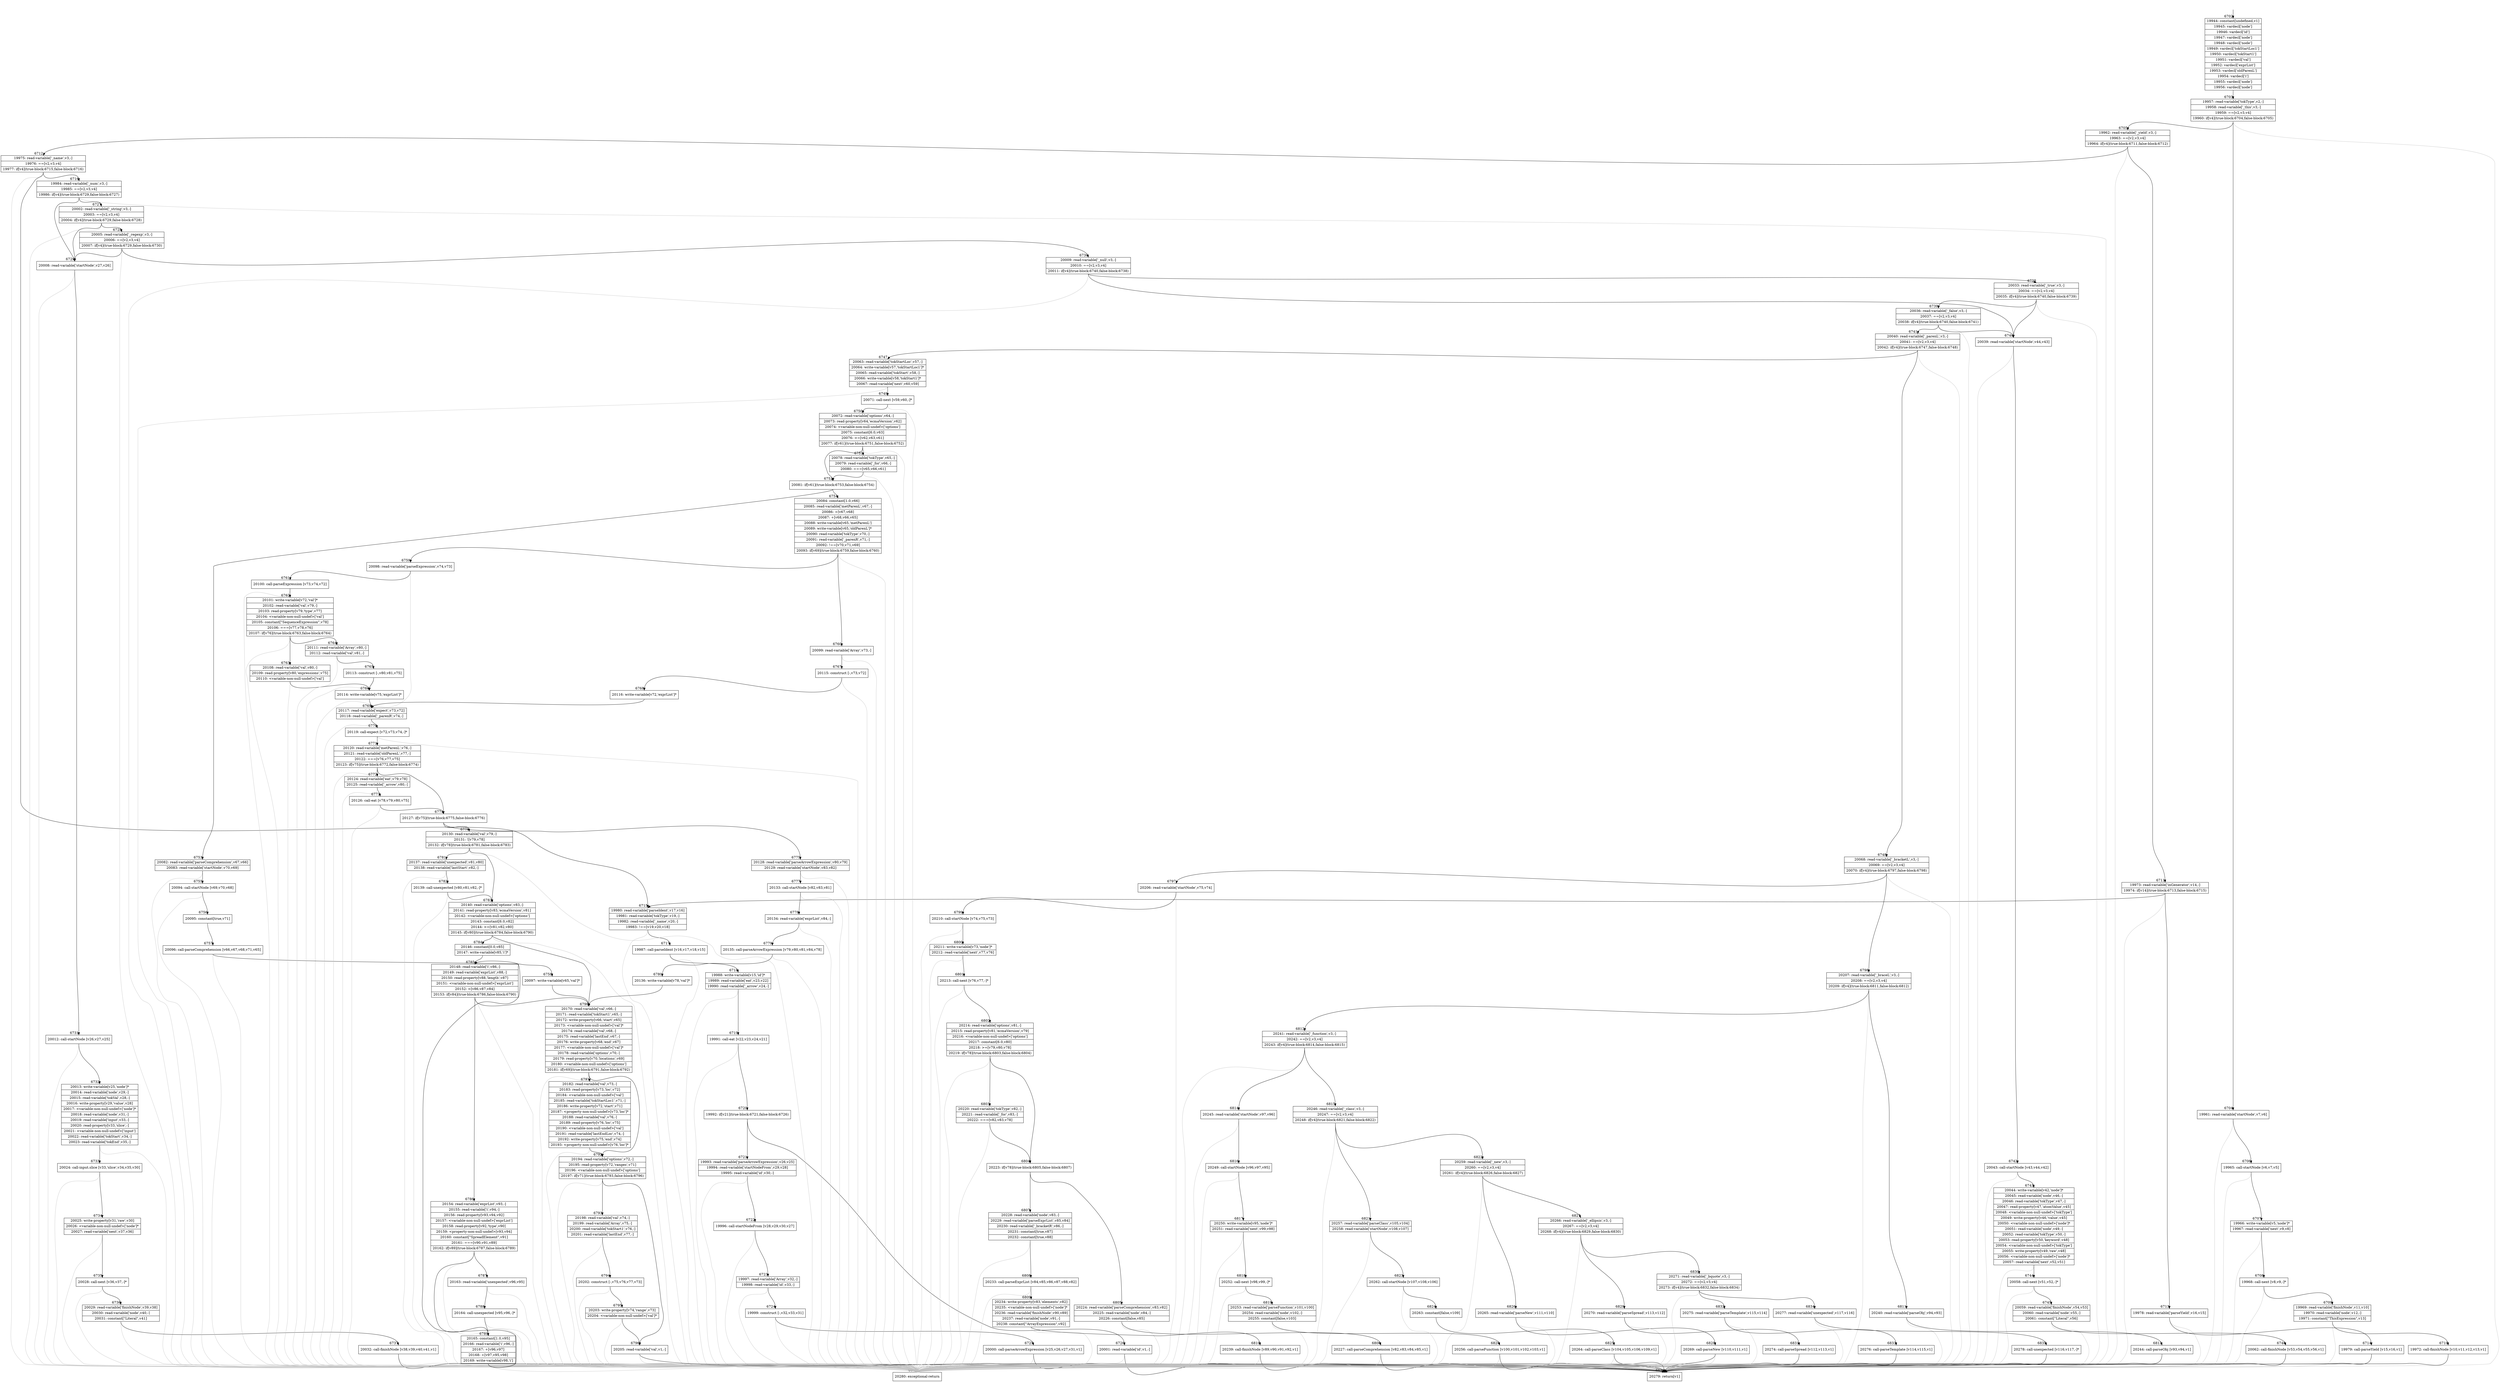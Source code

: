 digraph {
rankdir="TD"
BB_entry378[shape=none,label=""];
BB_entry378 -> BB6702 [tailport=s, headport=n, headlabel="    6702"]
BB6702 [shape=record label="{19944: constant[undefined,v1]|19945: vardecl['node']|19946: vardecl['id']|19947: vardecl['node']|19948: vardecl['node']|19949: vardecl['tokStartLoc1']|19950: vardecl['tokStart1']|19951: vardecl['val']|19952: vardecl['exprList']|19953: vardecl['oldParenL']|19954: vardecl['i']|19955: vardecl['node']|19956: vardecl['node']}" ] 
BB6702 -> BB6703 [tailport=s, headport=n, headlabel="      6703"]
BB6703 [shape=record label="{19957: read-variable['tokType',v2,-]|19958: read-variable['_this',v3,-]|19959: ==[v2,v3,v4]|19960: if[v4](true-block:6704,false-block:6705)}" ] 
BB6703 -> BB6704 [tailport=s, headport=n, headlabel="      6704"]
BB6703 -> BB6705 [tailport=s, headport=n, headlabel="      6705"]
BB6703 -> BB6837 [tailport=s, headport=n, color=gray, headlabel="      6837"]
BB6704 [shape=record label="{19961: read-variable['startNode',v7,v6]}" ] 
BB6704 -> BB6706 [tailport=s, headport=n, headlabel="      6706"]
BB6704 -> BB6837 [tailport=s, headport=n, color=gray]
BB6705 [shape=record label="{19962: read-variable['_yield',v3,-]|19963: ==[v2,v3,v4]|19964: if[v4](true-block:6711,false-block:6712)}" ] 
BB6705 -> BB6711 [tailport=s, headport=n, headlabel="      6711"]
BB6705 -> BB6712 [tailport=s, headport=n, headlabel="      6712"]
BB6705 -> BB6837 [tailport=s, headport=n, color=gray]
BB6706 [shape=record label="{19965: call-startNode [v6,v7,v5]}" ] 
BB6706 -> BB6707 [tailport=s, headport=n, headlabel="      6707"]
BB6706 -> BB6837 [tailport=s, headport=n, color=gray]
BB6707 [shape=record label="{19966: write-variable[v5,'node']*|19967: read-variable['next',v9,v8]}" ] 
BB6707 -> BB6708 [tailport=s, headport=n, headlabel="      6708"]
BB6707 -> BB6837 [tailport=s, headport=n, color=gray]
BB6708 [shape=record label="{19968: call-next [v8,v9,-]*}" ] 
BB6708 -> BB6709 [tailport=s, headport=n, headlabel="      6709"]
BB6708 -> BB6837 [tailport=s, headport=n, color=gray]
BB6709 [shape=record label="{19969: read-variable['finishNode',v11,v10]|19970: read-variable['node',v12,-]|19971: constant[\"ThisExpression\",v13]}" ] 
BB6709 -> BB6710 [tailport=s, headport=n, headlabel="      6710"]
BB6709 -> BB6837 [tailport=s, headport=n, color=gray]
BB6710 [shape=record label="{19972: call-finishNode [v10,v11,v12,v13,v1]}" ] 
BB6710 -> BB6836 [tailport=s, headport=n, headlabel="      6836"]
BB6710 -> BB6837 [tailport=s, headport=n, color=gray]
BB6711 [shape=record label="{19973: read-variable['inGenerator',v14,-]|19974: if[v14](true-block:6713,false-block:6715)}" ] 
BB6711 -> BB6713 [tailport=s, headport=n, headlabel="      6713"]
BB6711 -> BB6715 [tailport=s, headport=n, headlabel="      6715"]
BB6711 -> BB6837 [tailport=s, headport=n, color=gray]
BB6712 [shape=record label="{19975: read-variable['_name',v3,-]|19976: ==[v2,v3,v4]|19977: if[v4](true-block:6715,false-block:6716)}" ] 
BB6712 -> BB6715 [tailport=s, headport=n]
BB6712 -> BB6716 [tailport=s, headport=n, headlabel="      6716"]
BB6712 -> BB6837 [tailport=s, headport=n, color=gray]
BB6713 [shape=record label="{19978: read-variable['parseYield',v16,v15]}" ] 
BB6713 -> BB6714 [tailport=s, headport=n, headlabel="      6714"]
BB6713 -> BB6837 [tailport=s, headport=n, color=gray]
BB6714 [shape=record label="{19979: call-parseYield [v15,v16,v1]}" ] 
BB6714 -> BB6836 [tailport=s, headport=n]
BB6714 -> BB6837 [tailport=s, headport=n, color=gray]
BB6715 [shape=record label="{19980: read-variable['parseIdent',v17,v16]|19981: read-variable['tokType',v19,-]|19982: read-variable['_name',v20,-]|19983: !==[v19,v20,v18]}" ] 
BB6715 -> BB6717 [tailport=s, headport=n, headlabel="      6717"]
BB6715 -> BB6837 [tailport=s, headport=n, color=gray]
BB6716 [shape=record label="{19984: read-variable['_num',v3,-]|19985: ==[v2,v3,v4]|19986: if[v4](true-block:6729,false-block:6727)}" ] 
BB6716 -> BB6729 [tailport=s, headport=n, headlabel="      6729"]
BB6716 -> BB6727 [tailport=s, headport=n, headlabel="      6727"]
BB6716 -> BB6837 [tailport=s, headport=n, color=gray]
BB6717 [shape=record label="{19987: call-parseIdent [v16,v17,v18,v15]}" ] 
BB6717 -> BB6718 [tailport=s, headport=n, headlabel="      6718"]
BB6717 -> BB6837 [tailport=s, headport=n, color=gray]
BB6718 [shape=record label="{19988: write-variable[v15,'id']*|19989: read-variable['eat',v23,v22]|19990: read-variable['_arrow',v24,-]}" ] 
BB6718 -> BB6719 [tailport=s, headport=n, headlabel="      6719"]
BB6718 -> BB6837 [tailport=s, headport=n, color=gray]
BB6719 [shape=record label="{19991: call-eat [v22,v23,v24,v21]}" ] 
BB6719 -> BB6720 [tailport=s, headport=n, headlabel="      6720"]
BB6719 -> BB6837 [tailport=s, headport=n, color=gray]
BB6720 [shape=record label="{19992: if[v21](true-block:6721,false-block:6726)}" ] 
BB6720 -> BB6721 [tailport=s, headport=n, headlabel="      6721"]
BB6720 -> BB6726 [tailport=s, headport=n, headlabel="      6726"]
BB6721 [shape=record label="{19993: read-variable['parseArrowExpression',v26,v25]|19994: read-variable['startNodeFrom',v29,v28]|19995: read-variable['id',v30,-]}" ] 
BB6721 -> BB6722 [tailport=s, headport=n, headlabel="      6722"]
BB6721 -> BB6837 [tailport=s, headport=n, color=gray]
BB6722 [shape=record label="{19996: call-startNodeFrom [v28,v29,v30,v27]}" ] 
BB6722 -> BB6723 [tailport=s, headport=n, headlabel="      6723"]
BB6722 -> BB6837 [tailport=s, headport=n, color=gray]
BB6723 [shape=record label="{19997: read-variable['Array',v32,-]|19998: read-variable['id',v33,-]}" ] 
BB6723 -> BB6724 [tailport=s, headport=n, headlabel="      6724"]
BB6723 -> BB6837 [tailport=s, headport=n, color=gray]
BB6724 [shape=record label="{19999: construct [-,v32,v33,v31]}" ] 
BB6724 -> BB6725 [tailport=s, headport=n, headlabel="      6725"]
BB6724 -> BB6837 [tailport=s, headport=n, color=gray]
BB6725 [shape=record label="{20000: call-parseArrowExpression [v25,v26,v27,v31,v1]}" ] 
BB6725 -> BB6836 [tailport=s, headport=n]
BB6725 -> BB6837 [tailport=s, headport=n, color=gray]
BB6726 [shape=record label="{20001: read-variable['id',v1,-]}" ] 
BB6726 -> BB6836 [tailport=s, headport=n]
BB6726 -> BB6837 [tailport=s, headport=n, color=gray]
BB6727 [shape=record label="{20002: read-variable['_string',v3,-]|20003: ==[v2,v3,v4]|20004: if[v4](true-block:6729,false-block:6728)}" ] 
BB6727 -> BB6729 [tailport=s, headport=n]
BB6727 -> BB6728 [tailport=s, headport=n, headlabel="      6728"]
BB6727 -> BB6837 [tailport=s, headport=n, color=gray]
BB6728 [shape=record label="{20005: read-variable['_regexp',v3,-]|20006: ==[v2,v3,v4]|20007: if[v4](true-block:6729,false-block:6730)}" ] 
BB6728 -> BB6729 [tailport=s, headport=n]
BB6728 -> BB6730 [tailport=s, headport=n, headlabel="      6730"]
BB6728 -> BB6837 [tailport=s, headport=n, color=gray]
BB6729 [shape=record label="{20008: read-variable['startNode',v27,v26]}" ] 
BB6729 -> BB6731 [tailport=s, headport=n, headlabel="      6731"]
BB6729 -> BB6837 [tailport=s, headport=n, color=gray]
BB6730 [shape=record label="{20009: read-variable['_null',v3,-]|20010: ==[v2,v3,v4]|20011: if[v4](true-block:6740,false-block:6738)}" ] 
BB6730 -> BB6740 [tailport=s, headport=n, headlabel="      6740"]
BB6730 -> BB6738 [tailport=s, headport=n, headlabel="      6738"]
BB6730 -> BB6837 [tailport=s, headport=n, color=gray]
BB6731 [shape=record label="{20012: call-startNode [v26,v27,v25]}" ] 
BB6731 -> BB6732 [tailport=s, headport=n, headlabel="      6732"]
BB6731 -> BB6837 [tailport=s, headport=n, color=gray]
BB6732 [shape=record label="{20013: write-variable[v25,'node']*|20014: read-variable['node',v29,-]|20015: read-variable['tokVal',v28,-]|20016: write-property[v29,'value',v28]|20017: \<variable-non-null-undef\>['node']*|20018: read-variable['node',v31,-]|20019: read-variable['input',v33,-]|20020: read-property[v33,'slice',-]|20021: \<variable-non-null-undef\>['input']|20022: read-variable['tokStart',v34,-]|20023: read-variable['tokEnd',v35,-]}" ] 
BB6732 -> BB6733 [tailport=s, headport=n, headlabel="      6733"]
BB6732 -> BB6837 [tailport=s, headport=n, color=gray]
BB6733 [shape=record label="{20024: call-input.slice [v33,'slice',v34,v35,v30]}" ] 
BB6733 -> BB6734 [tailport=s, headport=n, headlabel="      6734"]
BB6733 -> BB6837 [tailport=s, headport=n, color=gray]
BB6734 [shape=record label="{20025: write-property[v31,'raw',v30]|20026: \<variable-non-null-undef\>['node']*|20027: read-variable['next',v37,v36]}" ] 
BB6734 -> BB6735 [tailport=s, headport=n, headlabel="      6735"]
BB6734 -> BB6837 [tailport=s, headport=n, color=gray]
BB6735 [shape=record label="{20028: call-next [v36,v37,-]*}" ] 
BB6735 -> BB6736 [tailport=s, headport=n, headlabel="      6736"]
BB6735 -> BB6837 [tailport=s, headport=n, color=gray]
BB6736 [shape=record label="{20029: read-variable['finishNode',v39,v38]|20030: read-variable['node',v40,-]|20031: constant[\"Literal\",v41]}" ] 
BB6736 -> BB6737 [tailport=s, headport=n, headlabel="      6737"]
BB6736 -> BB6837 [tailport=s, headport=n, color=gray]
BB6737 [shape=record label="{20032: call-finishNode [v38,v39,v40,v41,v1]}" ] 
BB6737 -> BB6836 [tailport=s, headport=n]
BB6737 -> BB6837 [tailport=s, headport=n, color=gray]
BB6738 [shape=record label="{20033: read-variable['_true',v3,-]|20034: ==[v2,v3,v4]|20035: if[v4](true-block:6740,false-block:6739)}" ] 
BB6738 -> BB6740 [tailport=s, headport=n]
BB6738 -> BB6739 [tailport=s, headport=n, headlabel="      6739"]
BB6738 -> BB6837 [tailport=s, headport=n, color=gray]
BB6739 [shape=record label="{20036: read-variable['_false',v3,-]|20037: ==[v2,v3,v4]|20038: if[v4](true-block:6740,false-block:6741)}" ] 
BB6739 -> BB6740 [tailport=s, headport=n]
BB6739 -> BB6741 [tailport=s, headport=n, headlabel="      6741"]
BB6739 -> BB6837 [tailport=s, headport=n, color=gray]
BB6740 [shape=record label="{20039: read-variable['startNode',v44,v43]}" ] 
BB6740 -> BB6742 [tailport=s, headport=n, headlabel="      6742"]
BB6740 -> BB6837 [tailport=s, headport=n, color=gray]
BB6741 [shape=record label="{20040: read-variable['_parenL',v3,-]|20041: ==[v2,v3,v4]|20042: if[v4](true-block:6747,false-block:6748)}" ] 
BB6741 -> BB6747 [tailport=s, headport=n, headlabel="      6747"]
BB6741 -> BB6748 [tailport=s, headport=n, headlabel="      6748"]
BB6741 -> BB6837 [tailport=s, headport=n, color=gray]
BB6742 [shape=record label="{20043: call-startNode [v43,v44,v42]}" ] 
BB6742 -> BB6743 [tailport=s, headport=n, headlabel="      6743"]
BB6742 -> BB6837 [tailport=s, headport=n, color=gray]
BB6743 [shape=record label="{20044: write-variable[v42,'node']*|20045: read-variable['node',v46,-]|20046: read-variable['tokType',v47,-]|20047: read-property[v47,'atomValue',v45]|20048: \<variable-non-null-undef\>['tokType']|20049: write-property[v46,'value',v45]|20050: \<variable-non-null-undef\>['node']*|20051: read-variable['node',v49,-]|20052: read-variable['tokType',v50,-]|20053: read-property[v50,'keyword',v48]|20054: \<variable-non-null-undef\>['tokType']|20055: write-property[v49,'raw',v48]|20056: \<variable-non-null-undef\>['node']*|20057: read-variable['next',v52,v51]}" ] 
BB6743 -> BB6744 [tailport=s, headport=n, headlabel="      6744"]
BB6743 -> BB6837 [tailport=s, headport=n, color=gray]
BB6744 [shape=record label="{20058: call-next [v51,v52,-]*}" ] 
BB6744 -> BB6745 [tailport=s, headport=n, headlabel="      6745"]
BB6744 -> BB6837 [tailport=s, headport=n, color=gray]
BB6745 [shape=record label="{20059: read-variable['finishNode',v54,v53]|20060: read-variable['node',v55,-]|20061: constant[\"Literal\",v56]}" ] 
BB6745 -> BB6746 [tailport=s, headport=n, headlabel="      6746"]
BB6745 -> BB6837 [tailport=s, headport=n, color=gray]
BB6746 [shape=record label="{20062: call-finishNode [v53,v54,v55,v56,v1]}" ] 
BB6746 -> BB6836 [tailport=s, headport=n]
BB6746 -> BB6837 [tailport=s, headport=n, color=gray]
BB6747 [shape=record label="{20063: read-variable['tokStartLoc',v57,-]|20064: write-variable[v57,'tokStartLoc1']*|20065: read-variable['tokStart',v58,-]|20066: write-variable[v58,'tokStart1']*|20067: read-variable['next',v60,v59]}" ] 
BB6747 -> BB6749 [tailport=s, headport=n, headlabel="      6749"]
BB6747 -> BB6837 [tailport=s, headport=n, color=gray]
BB6748 [shape=record label="{20068: read-variable['_bracketL',v3,-]|20069: ==[v2,v3,v4]|20070: if[v4](true-block:6797,false-block:6798)}" ] 
BB6748 -> BB6797 [tailport=s, headport=n, headlabel="      6797"]
BB6748 -> BB6798 [tailport=s, headport=n, headlabel="      6798"]
BB6748 -> BB6837 [tailport=s, headport=n, color=gray]
BB6749 [shape=record label="{20071: call-next [v59,v60,-]*}" ] 
BB6749 -> BB6750 [tailport=s, headport=n, headlabel="      6750"]
BB6749 -> BB6837 [tailport=s, headport=n, color=gray]
BB6750 [shape=record label="{20072: read-variable['options',v64,-]|20073: read-property[v64,'ecmaVersion',v62]|20074: \<variable-non-null-undef\>['options']|20075: constant[6.0,v63]|20076: \>=[v62,v63,v61]|20077: if[v61](true-block:6751,false-block:6752)}" ] 
BB6750 -> BB6752 [tailport=s, headport=n, headlabel="      6752"]
BB6750 -> BB6751 [tailport=s, headport=n, headlabel="      6751"]
BB6750 -> BB6837 [tailport=s, headport=n, color=gray]
BB6751 [shape=record label="{20078: read-variable['tokType',v65,-]|20079: read-variable['_for',v66,-]|20080: ===[v65,v66,v61]}" ] 
BB6751 -> BB6752 [tailport=s, headport=n]
BB6751 -> BB6837 [tailport=s, headport=n, color=gray]
BB6752 [shape=record label="{20081: if[v61](true-block:6753,false-block:6754)}" ] 
BB6752 -> BB6753 [tailport=s, headport=n, headlabel="      6753"]
BB6752 -> BB6754 [tailport=s, headport=n, headlabel="      6754"]
BB6753 [shape=record label="{20082: read-variable['parseComprehension',v67,v66]|20083: read-variable['startNode',v70,v69]}" ] 
BB6753 -> BB6755 [tailport=s, headport=n, headlabel="      6755"]
BB6753 -> BB6837 [tailport=s, headport=n, color=gray]
BB6754 [shape=record label="{20084: constant[1.0,v66]|20085: read-variable['metParenL',v67,-]|20086: +[v67,v68]|20087: +[v68,v66,v65]|20088: write-variable[v65,'metParenL']|20089: write-variable[v65,'oldParenL']*|20090: read-variable['tokType',v70,-]|20091: read-variable['_parenR',v71,-]|20092: !==[v70,v71,v69]|20093: if[v69](true-block:6759,false-block:6760)}" ] 
BB6754 -> BB6759 [tailport=s, headport=n, headlabel="      6759"]
BB6754 -> BB6760 [tailport=s, headport=n, headlabel="      6760"]
BB6754 -> BB6837 [tailport=s, headport=n, color=gray]
BB6755 [shape=record label="{20094: call-startNode [v69,v70,v68]}" ] 
BB6755 -> BB6756 [tailport=s, headport=n, headlabel="      6756"]
BB6755 -> BB6837 [tailport=s, headport=n, color=gray]
BB6756 [shape=record label="{20095: constant[true,v71]}" ] 
BB6756 -> BB6757 [tailport=s, headport=n, headlabel="      6757"]
BB6757 [shape=record label="{20096: call-parseComprehension [v66,v67,v68,v71,v65]}" ] 
BB6757 -> BB6758 [tailport=s, headport=n, headlabel="      6758"]
BB6757 -> BB6837 [tailport=s, headport=n, color=gray]
BB6758 [shape=record label="{20097: write-variable[v65,'val']*}" ] 
BB6758 -> BB6790 [tailport=s, headport=n, headlabel="      6790"]
BB6759 [shape=record label="{20098: read-variable['parseExpression',v74,v73]}" ] 
BB6759 -> BB6761 [tailport=s, headport=n, headlabel="      6761"]
BB6759 -> BB6837 [tailport=s, headport=n, color=gray]
BB6760 [shape=record label="{20099: read-variable['Array',v73,-]}" ] 
BB6760 -> BB6767 [tailport=s, headport=n, headlabel="      6767"]
BB6760 -> BB6837 [tailport=s, headport=n, color=gray]
BB6761 [shape=record label="{20100: call-parseExpression [v73,v74,v72]}" ] 
BB6761 -> BB6762 [tailport=s, headport=n, headlabel="      6762"]
BB6761 -> BB6837 [tailport=s, headport=n, color=gray]
BB6762 [shape=record label="{20101: write-variable[v72,'val']*|20102: read-variable['val',v79,-]|20103: read-property[v79,'type',v77]|20104: \<variable-non-null-undef\>['val']|20105: constant[\"SequenceExpression\",v78]|20106: ===[v77,v78,v76]|20107: if[v76](true-block:6763,false-block:6764)}" ] 
BB6762 -> BB6763 [tailport=s, headport=n, headlabel="      6763"]
BB6762 -> BB6764 [tailport=s, headport=n, headlabel="      6764"]
BB6762 -> BB6837 [tailport=s, headport=n, color=gray]
BB6763 [shape=record label="{20108: read-variable['val',v80,-]|20109: read-property[v80,'expressions',v75]|20110: \<variable-non-null-undef\>['val']}" ] 
BB6763 -> BB6766 [tailport=s, headport=n, headlabel="      6766"]
BB6763 -> BB6837 [tailport=s, headport=n, color=gray]
BB6764 [shape=record label="{20111: read-variable['Array',v80,-]|20112: read-variable['val',v81,-]}" ] 
BB6764 -> BB6765 [tailport=s, headport=n, headlabel="      6765"]
BB6764 -> BB6837 [tailport=s, headport=n, color=gray]
BB6765 [shape=record label="{20113: construct [-,v80,v81,v75]}" ] 
BB6765 -> BB6766 [tailport=s, headport=n]
BB6765 -> BB6837 [tailport=s, headport=n, color=gray]
BB6766 [shape=record label="{20114: write-variable[v75,'exprList']*}" ] 
BB6766 -> BB6769 [tailport=s, headport=n, headlabel="      6769"]
BB6767 [shape=record label="{20115: construct [-,v73,v72]}" ] 
BB6767 -> BB6768 [tailport=s, headport=n, headlabel="      6768"]
BB6767 -> BB6837 [tailport=s, headport=n, color=gray]
BB6768 [shape=record label="{20116: write-variable[v72,'exprList']*}" ] 
BB6768 -> BB6769 [tailport=s, headport=n]
BB6769 [shape=record label="{20117: read-variable['expect',v73,v72]|20118: read-variable['_parenR',v74,-]}" ] 
BB6769 -> BB6770 [tailport=s, headport=n, headlabel="      6770"]
BB6769 -> BB6837 [tailport=s, headport=n, color=gray]
BB6770 [shape=record label="{20119: call-expect [v72,v73,v74,-]*}" ] 
BB6770 -> BB6771 [tailport=s, headport=n, headlabel="      6771"]
BB6770 -> BB6837 [tailport=s, headport=n, color=gray]
BB6771 [shape=record label="{20120: read-variable['metParenL',v76,-]|20121: read-variable['oldParenL',v77,-]|20122: ===[v76,v77,v75]|20123: if[v75](true-block:6772,false-block:6774)}" ] 
BB6771 -> BB6774 [tailport=s, headport=n, headlabel="      6774"]
BB6771 -> BB6772 [tailport=s, headport=n, headlabel="      6772"]
BB6771 -> BB6837 [tailport=s, headport=n, color=gray]
BB6772 [shape=record label="{20124: read-variable['eat',v79,v78]|20125: read-variable['_arrow',v80,-]}" ] 
BB6772 -> BB6773 [tailport=s, headport=n, headlabel="      6773"]
BB6772 -> BB6837 [tailport=s, headport=n, color=gray]
BB6773 [shape=record label="{20126: call-eat [v78,v79,v80,v75]}" ] 
BB6773 -> BB6774 [tailport=s, headport=n]
BB6773 -> BB6837 [tailport=s, headport=n, color=gray]
BB6774 [shape=record label="{20127: if[v75](true-block:6775,false-block:6776)}" ] 
BB6774 -> BB6775 [tailport=s, headport=n, headlabel="      6775"]
BB6774 -> BB6776 [tailport=s, headport=n, headlabel="      6776"]
BB6775 [shape=record label="{20128: read-variable['parseArrowExpression',v80,v79]|20129: read-variable['startNode',v83,v82]}" ] 
BB6775 -> BB6777 [tailport=s, headport=n, headlabel="      6777"]
BB6775 -> BB6837 [tailport=s, headport=n, color=gray]
BB6776 [shape=record label="{20130: read-variable['val',v79,-]|20131: ![v79,v78]|20132: if[v78](true-block:6781,false-block:6783)}" ] 
BB6776 -> BB6781 [tailport=s, headport=n, headlabel="      6781"]
BB6776 -> BB6783 [tailport=s, headport=n, headlabel="      6783"]
BB6776 -> BB6837 [tailport=s, headport=n, color=gray]
BB6777 [shape=record label="{20133: call-startNode [v82,v83,v81]}" ] 
BB6777 -> BB6778 [tailport=s, headport=n, headlabel="      6778"]
BB6777 -> BB6837 [tailport=s, headport=n, color=gray]
BB6778 [shape=record label="{20134: read-variable['exprList',v84,-]}" ] 
BB6778 -> BB6779 [tailport=s, headport=n, headlabel="      6779"]
BB6778 -> BB6837 [tailport=s, headport=n, color=gray]
BB6779 [shape=record label="{20135: call-parseArrowExpression [v79,v80,v81,v84,v78]}" ] 
BB6779 -> BB6780 [tailport=s, headport=n, headlabel="      6780"]
BB6779 -> BB6837 [tailport=s, headport=n, color=gray]
BB6780 [shape=record label="{20136: write-variable[v78,'val']*}" ] 
BB6780 -> BB6790 [tailport=s, headport=n]
BB6781 [shape=record label="{20137: read-variable['unexpected',v81,v80]|20138: read-variable['lastStart',v82,-]}" ] 
BB6781 -> BB6782 [tailport=s, headport=n, headlabel="      6782"]
BB6781 -> BB6837 [tailport=s, headport=n, color=gray]
BB6782 [shape=record label="{20139: call-unexpected [v80,v81,v82,-]*}" ] 
BB6782 -> BB6783 [tailport=s, headport=n]
BB6782 -> BB6837 [tailport=s, headport=n, color=gray]
BB6783 [shape=record label="{20140: read-variable['options',v83,-]|20141: read-property[v83,'ecmaVersion',v81]|20142: \<variable-non-null-undef\>['options']|20143: constant[6.0,v82]|20144: \>=[v81,v82,v80]|20145: if[v80](true-block:6784,false-block:6790)}" ] 
BB6783 -> BB6784 [tailport=s, headport=n, headlabel="      6784"]
BB6783 -> BB6790 [tailport=s, headport=n]
BB6783 -> BB6837 [tailport=s, headport=n, color=gray]
BB6784 [shape=record label="{20146: constant[0.0,v85]|20147: write-variable[v85,'i']*}" ] 
BB6784 -> BB6785 [tailport=s, headport=n, headlabel="      6785"]
BB6785 [shape=record label="{20148: read-variable['i',v86,-]|20149: read-variable['exprList',v88,-]|20150: read-property[v88,'length',v87]|20151: \<variable-non-null-undef\>['exprList']|20152: \<[v86,v87,v84]|20153: if[v84](true-block:6786,false-block:6790)}" ] 
BB6785 -> BB6786 [tailport=s, headport=n, headlabel="      6786"]
BB6785 -> BB6790 [tailport=s, headport=n]
BB6785 -> BB6837 [tailport=s, headport=n, color=gray]
BB6786 [shape=record label="{20154: read-variable['exprList',v93,-]|20155: read-variable['i',v94,-]|20156: read-property[v93,v94,v92]|20157: \<variable-non-null-undef\>['exprList']|20158: read-property[v92,'type',v90]|20159: \<property-non-null-undef\>[v93,v94]|20160: constant[\"SpreadElement\",v91]|20161: ===[v90,v91,v89]|20162: if[v89](true-block:6787,false-block:6789)}" ] 
BB6786 -> BB6787 [tailport=s, headport=n, headlabel="      6787"]
BB6786 -> BB6789 [tailport=s, headport=n, headlabel="      6789"]
BB6786 -> BB6837 [tailport=s, headport=n, color=gray]
BB6787 [shape=record label="{20163: read-variable['unexpected',v96,v95]}" ] 
BB6787 -> BB6788 [tailport=s, headport=n, headlabel="      6788"]
BB6787 -> BB6837 [tailport=s, headport=n, color=gray]
BB6788 [shape=record label="{20164: call-unexpected [v95,v96,-]*}" ] 
BB6788 -> BB6789 [tailport=s, headport=n]
BB6788 -> BB6837 [tailport=s, headport=n, color=gray]
BB6789 [shape=record label="{20165: constant[1.0,v95]|20166: read-variable['i',v96,-]|20167: +[v96,v97]|20168: +[v97,v95,v98]|20169: write-variable[v98,'i']}" ] 
BB6789 -> BB6785 [tailport=s, headport=n]
BB6789 -> BB6837 [tailport=s, headport=n, color=gray]
BB6790 [shape=record label="{20170: read-variable['val',v66,-]|20171: read-variable['tokStart1',v65,-]|20172: write-property[v66,'start',v65]|20173: \<variable-non-null-undef\>['val']*|20174: read-variable['val',v68,-]|20175: read-variable['lastEnd',v67,-]|20176: write-property[v68,'end',v67]|20177: \<variable-non-null-undef\>['val']*|20178: read-variable['options',v70,-]|20179: read-property[v70,'locations',v69]|20180: \<variable-non-null-undef\>['options']|20181: if[v69](true-block:6791,false-block:6792)}" ] 
BB6790 -> BB6791 [tailport=s, headport=n, headlabel="      6791"]
BB6790 -> BB6792 [tailport=s, headport=n, headlabel="      6792"]
BB6790 -> BB6837 [tailport=s, headport=n, color=gray]
BB6791 [shape=record label="{20182: read-variable['val',v73,-]|20183: read-property[v73,'loc',v72]|20184: \<variable-non-null-undef\>['val']|20185: read-variable['tokStartLoc1',v71,-]|20186: write-property[v72,'start',v71]|20187: \<property-non-null-undef\>[v73,'loc']*|20188: read-variable['val',v76,-]|20189: read-property[v76,'loc',v75]|20190: \<variable-non-null-undef\>['val']|20191: read-variable['lastEndLoc',v74,-]|20192: write-property[v75,'end',v74]|20193: \<property-non-null-undef\>[v76,'loc']*}" ] 
BB6791 -> BB6792 [tailport=s, headport=n]
BB6791 -> BB6837 [tailport=s, headport=n, color=gray]
BB6792 [shape=record label="{20194: read-variable['options',v72,-]|20195: read-property[v72,'ranges',v71]|20196: \<variable-non-null-undef\>['options']|20197: if[v71](true-block:6793,false-block:6796)}" ] 
BB6792 -> BB6793 [tailport=s, headport=n, headlabel="      6793"]
BB6792 -> BB6796 [tailport=s, headport=n, headlabel="      6796"]
BB6792 -> BB6837 [tailport=s, headport=n, color=gray]
BB6793 [shape=record label="{20198: read-variable['val',v74,-]|20199: read-variable['Array',v75,-]|20200: read-variable['tokStart1',v76,-]|20201: read-variable['lastEnd',v77,-]}" ] 
BB6793 -> BB6794 [tailport=s, headport=n, headlabel="      6794"]
BB6793 -> BB6837 [tailport=s, headport=n, color=gray]
BB6794 [shape=record label="{20202: construct [-,v75,v76,v77,v73]}" ] 
BB6794 -> BB6795 [tailport=s, headport=n, headlabel="      6795"]
BB6794 -> BB6837 [tailport=s, headport=n, color=gray]
BB6795 [shape=record label="{20203: write-property[v74,'range',v73]|20204: \<variable-non-null-undef\>['val']*}" ] 
BB6795 -> BB6796 [tailport=s, headport=n]
BB6795 -> BB6837 [tailport=s, headport=n, color=gray]
BB6796 [shape=record label="{20205: read-variable['val',v1,-]}" ] 
BB6796 -> BB6836 [tailport=s, headport=n]
BB6796 -> BB6837 [tailport=s, headport=n, color=gray]
BB6797 [shape=record label="{20206: read-variable['startNode',v75,v74]}" ] 
BB6797 -> BB6799 [tailport=s, headport=n, headlabel="      6799"]
BB6797 -> BB6837 [tailport=s, headport=n, color=gray]
BB6798 [shape=record label="{20207: read-variable['_braceL',v3,-]|20208: ==[v2,v3,v4]|20209: if[v4](true-block:6811,false-block:6812)}" ] 
BB6798 -> BB6811 [tailport=s, headport=n, headlabel="      6811"]
BB6798 -> BB6812 [tailport=s, headport=n, headlabel="      6812"]
BB6798 -> BB6837 [tailport=s, headport=n, color=gray]
BB6799 [shape=record label="{20210: call-startNode [v74,v75,v73]}" ] 
BB6799 -> BB6800 [tailport=s, headport=n, headlabel="      6800"]
BB6799 -> BB6837 [tailport=s, headport=n, color=gray]
BB6800 [shape=record label="{20211: write-variable[v73,'node']*|20212: read-variable['next',v77,v76]}" ] 
BB6800 -> BB6801 [tailport=s, headport=n, headlabel="      6801"]
BB6800 -> BB6837 [tailport=s, headport=n, color=gray]
BB6801 [shape=record label="{20213: call-next [v76,v77,-]*}" ] 
BB6801 -> BB6802 [tailport=s, headport=n, headlabel="      6802"]
BB6801 -> BB6837 [tailport=s, headport=n, color=gray]
BB6802 [shape=record label="{20214: read-variable['options',v81,-]|20215: read-property[v81,'ecmaVersion',v79]|20216: \<variable-non-null-undef\>['options']|20217: constant[6.0,v80]|20218: \>=[v79,v80,v78]|20219: if[v78](true-block:6803,false-block:6804)}" ] 
BB6802 -> BB6804 [tailport=s, headport=n, headlabel="      6804"]
BB6802 -> BB6803 [tailport=s, headport=n, headlabel="      6803"]
BB6802 -> BB6837 [tailport=s, headport=n, color=gray]
BB6803 [shape=record label="{20220: read-variable['tokType',v82,-]|20221: read-variable['_for',v83,-]|20222: ===[v82,v83,v78]}" ] 
BB6803 -> BB6804 [tailport=s, headport=n]
BB6803 -> BB6837 [tailport=s, headport=n, color=gray]
BB6804 [shape=record label="{20223: if[v78](true-block:6805,false-block:6807)}" ] 
BB6804 -> BB6805 [tailport=s, headport=n, headlabel="      6805"]
BB6804 -> BB6807 [tailport=s, headport=n, headlabel="      6807"]
BB6805 [shape=record label="{20224: read-variable['parseComprehension',v83,v82]|20225: read-variable['node',v84,-]|20226: constant[false,v85]}" ] 
BB6805 -> BB6806 [tailport=s, headport=n, headlabel="      6806"]
BB6805 -> BB6837 [tailport=s, headport=n, color=gray]
BB6806 [shape=record label="{20227: call-parseComprehension [v82,v83,v84,v85,v1]}" ] 
BB6806 -> BB6836 [tailport=s, headport=n]
BB6806 -> BB6837 [tailport=s, headport=n, color=gray]
BB6807 [shape=record label="{20228: read-variable['node',v83,-]|20229: read-variable['parseExprList',v85,v84]|20230: read-variable['_bracketR',v86,-]|20231: constant[true,v87]|20232: constant[true,v88]}" ] 
BB6807 -> BB6808 [tailport=s, headport=n, headlabel="      6808"]
BB6807 -> BB6837 [tailport=s, headport=n, color=gray]
BB6808 [shape=record label="{20233: call-parseExprList [v84,v85,v86,v87,v88,v82]}" ] 
BB6808 -> BB6809 [tailport=s, headport=n, headlabel="      6809"]
BB6808 -> BB6837 [tailport=s, headport=n, color=gray]
BB6809 [shape=record label="{20234: write-property[v83,'elements',v82]|20235: \<variable-non-null-undef\>['node']*|20236: read-variable['finishNode',v90,v89]|20237: read-variable['node',v91,-]|20238: constant[\"ArrayExpression\",v92]}" ] 
BB6809 -> BB6810 [tailport=s, headport=n, headlabel="      6810"]
BB6809 -> BB6837 [tailport=s, headport=n, color=gray]
BB6810 [shape=record label="{20239: call-finishNode [v89,v90,v91,v92,v1]}" ] 
BB6810 -> BB6836 [tailport=s, headport=n]
BB6810 -> BB6837 [tailport=s, headport=n, color=gray]
BB6811 [shape=record label="{20240: read-variable['parseObj',v94,v93]}" ] 
BB6811 -> BB6813 [tailport=s, headport=n, headlabel="      6813"]
BB6811 -> BB6837 [tailport=s, headport=n, color=gray]
BB6812 [shape=record label="{20241: read-variable['_function',v3,-]|20242: ==[v2,v3,v4]|20243: if[v4](true-block:6814,false-block:6815)}" ] 
BB6812 -> BB6814 [tailport=s, headport=n, headlabel="      6814"]
BB6812 -> BB6815 [tailport=s, headport=n, headlabel="      6815"]
BB6812 -> BB6837 [tailport=s, headport=n, color=gray]
BB6813 [shape=record label="{20244: call-parseObj [v93,v94,v1]}" ] 
BB6813 -> BB6836 [tailport=s, headport=n]
BB6813 -> BB6837 [tailport=s, headport=n, color=gray]
BB6814 [shape=record label="{20245: read-variable['startNode',v97,v96]}" ] 
BB6814 -> BB6816 [tailport=s, headport=n, headlabel="      6816"]
BB6814 -> BB6837 [tailport=s, headport=n, color=gray]
BB6815 [shape=record label="{20246: read-variable['_class',v3,-]|20247: ==[v2,v3,v4]|20248: if[v4](true-block:6821,false-block:6822)}" ] 
BB6815 -> BB6821 [tailport=s, headport=n, headlabel="      6821"]
BB6815 -> BB6822 [tailport=s, headport=n, headlabel="      6822"]
BB6815 -> BB6837 [tailport=s, headport=n, color=gray]
BB6816 [shape=record label="{20249: call-startNode [v96,v97,v95]}" ] 
BB6816 -> BB6817 [tailport=s, headport=n, headlabel="      6817"]
BB6816 -> BB6837 [tailport=s, headport=n, color=gray]
BB6817 [shape=record label="{20250: write-variable[v95,'node']*|20251: read-variable['next',v99,v98]}" ] 
BB6817 -> BB6818 [tailport=s, headport=n, headlabel="      6818"]
BB6817 -> BB6837 [tailport=s, headport=n, color=gray]
BB6818 [shape=record label="{20252: call-next [v98,v99,-]*}" ] 
BB6818 -> BB6819 [tailport=s, headport=n, headlabel="      6819"]
BB6818 -> BB6837 [tailport=s, headport=n, color=gray]
BB6819 [shape=record label="{20253: read-variable['parseFunction',v101,v100]|20254: read-variable['node',v102,-]|20255: constant[false,v103]}" ] 
BB6819 -> BB6820 [tailport=s, headport=n, headlabel="      6820"]
BB6819 -> BB6837 [tailport=s, headport=n, color=gray]
BB6820 [shape=record label="{20256: call-parseFunction [v100,v101,v102,v103,v1]}" ] 
BB6820 -> BB6836 [tailport=s, headport=n]
BB6820 -> BB6837 [tailport=s, headport=n, color=gray]
BB6821 [shape=record label="{20257: read-variable['parseClass',v105,v104]|20258: read-variable['startNode',v108,v107]}" ] 
BB6821 -> BB6823 [tailport=s, headport=n, headlabel="      6823"]
BB6821 -> BB6837 [tailport=s, headport=n, color=gray]
BB6822 [shape=record label="{20259: read-variable['_new',v3,-]|20260: ==[v2,v3,v4]|20261: if[v4](true-block:6826,false-block:6827)}" ] 
BB6822 -> BB6826 [tailport=s, headport=n, headlabel="      6826"]
BB6822 -> BB6827 [tailport=s, headport=n, headlabel="      6827"]
BB6822 -> BB6837 [tailport=s, headport=n, color=gray]
BB6823 [shape=record label="{20262: call-startNode [v107,v108,v106]}" ] 
BB6823 -> BB6824 [tailport=s, headport=n, headlabel="      6824"]
BB6823 -> BB6837 [tailport=s, headport=n, color=gray]
BB6824 [shape=record label="{20263: constant[false,v109]}" ] 
BB6824 -> BB6825 [tailport=s, headport=n, headlabel="      6825"]
BB6825 [shape=record label="{20264: call-parseClass [v104,v105,v106,v109,v1]}" ] 
BB6825 -> BB6836 [tailport=s, headport=n]
BB6825 -> BB6837 [tailport=s, headport=n, color=gray]
BB6826 [shape=record label="{20265: read-variable['parseNew',v111,v110]}" ] 
BB6826 -> BB6828 [tailport=s, headport=n, headlabel="      6828"]
BB6826 -> BB6837 [tailport=s, headport=n, color=gray]
BB6827 [shape=record label="{20266: read-variable['_ellipsis',v3,-]|20267: ==[v2,v3,v4]|20268: if[v4](true-block:6829,false-block:6830)}" ] 
BB6827 -> BB6829 [tailport=s, headport=n, headlabel="      6829"]
BB6827 -> BB6830 [tailport=s, headport=n, headlabel="      6830"]
BB6827 -> BB6837 [tailport=s, headport=n, color=gray]
BB6828 [shape=record label="{20269: call-parseNew [v110,v111,v1]}" ] 
BB6828 -> BB6836 [tailport=s, headport=n]
BB6828 -> BB6837 [tailport=s, headport=n, color=gray]
BB6829 [shape=record label="{20270: read-variable['parseSpread',v113,v112]}" ] 
BB6829 -> BB6831 [tailport=s, headport=n, headlabel="      6831"]
BB6829 -> BB6837 [tailport=s, headport=n, color=gray]
BB6830 [shape=record label="{20271: read-variable['_bquote',v3,-]|20272: ==[v2,v3,v4]|20273: if[v4](true-block:6832,false-block:6834)}" ] 
BB6830 -> BB6832 [tailport=s, headport=n, headlabel="      6832"]
BB6830 -> BB6834 [tailport=s, headport=n, headlabel="      6834"]
BB6830 -> BB6837 [tailport=s, headport=n, color=gray]
BB6831 [shape=record label="{20274: call-parseSpread [v112,v113,v1]}" ] 
BB6831 -> BB6836 [tailport=s, headport=n]
BB6831 -> BB6837 [tailport=s, headport=n, color=gray]
BB6832 [shape=record label="{20275: read-variable['parseTemplate',v115,v114]}" ] 
BB6832 -> BB6833 [tailport=s, headport=n, headlabel="      6833"]
BB6832 -> BB6837 [tailport=s, headport=n, color=gray]
BB6833 [shape=record label="{20276: call-parseTemplate [v114,v115,v1]}" ] 
BB6833 -> BB6836 [tailport=s, headport=n]
BB6833 -> BB6837 [tailport=s, headport=n, color=gray]
BB6834 [shape=record label="{20277: read-variable['unexpected',v117,v116]}" ] 
BB6834 -> BB6835 [tailport=s, headport=n, headlabel="      6835"]
BB6834 -> BB6837 [tailport=s, headport=n, color=gray]
BB6835 [shape=record label="{20278: call-unexpected [v116,v117,-]*}" ] 
BB6835 -> BB6836 [tailport=s, headport=n]
BB6835 -> BB6837 [tailport=s, headport=n, color=gray]
BB6836 [shape=record label="{20279: return[v1]}" ] 
BB6837 [shape=record label="{20280: exceptional-return}" ] 
//#$~ 6604
}
